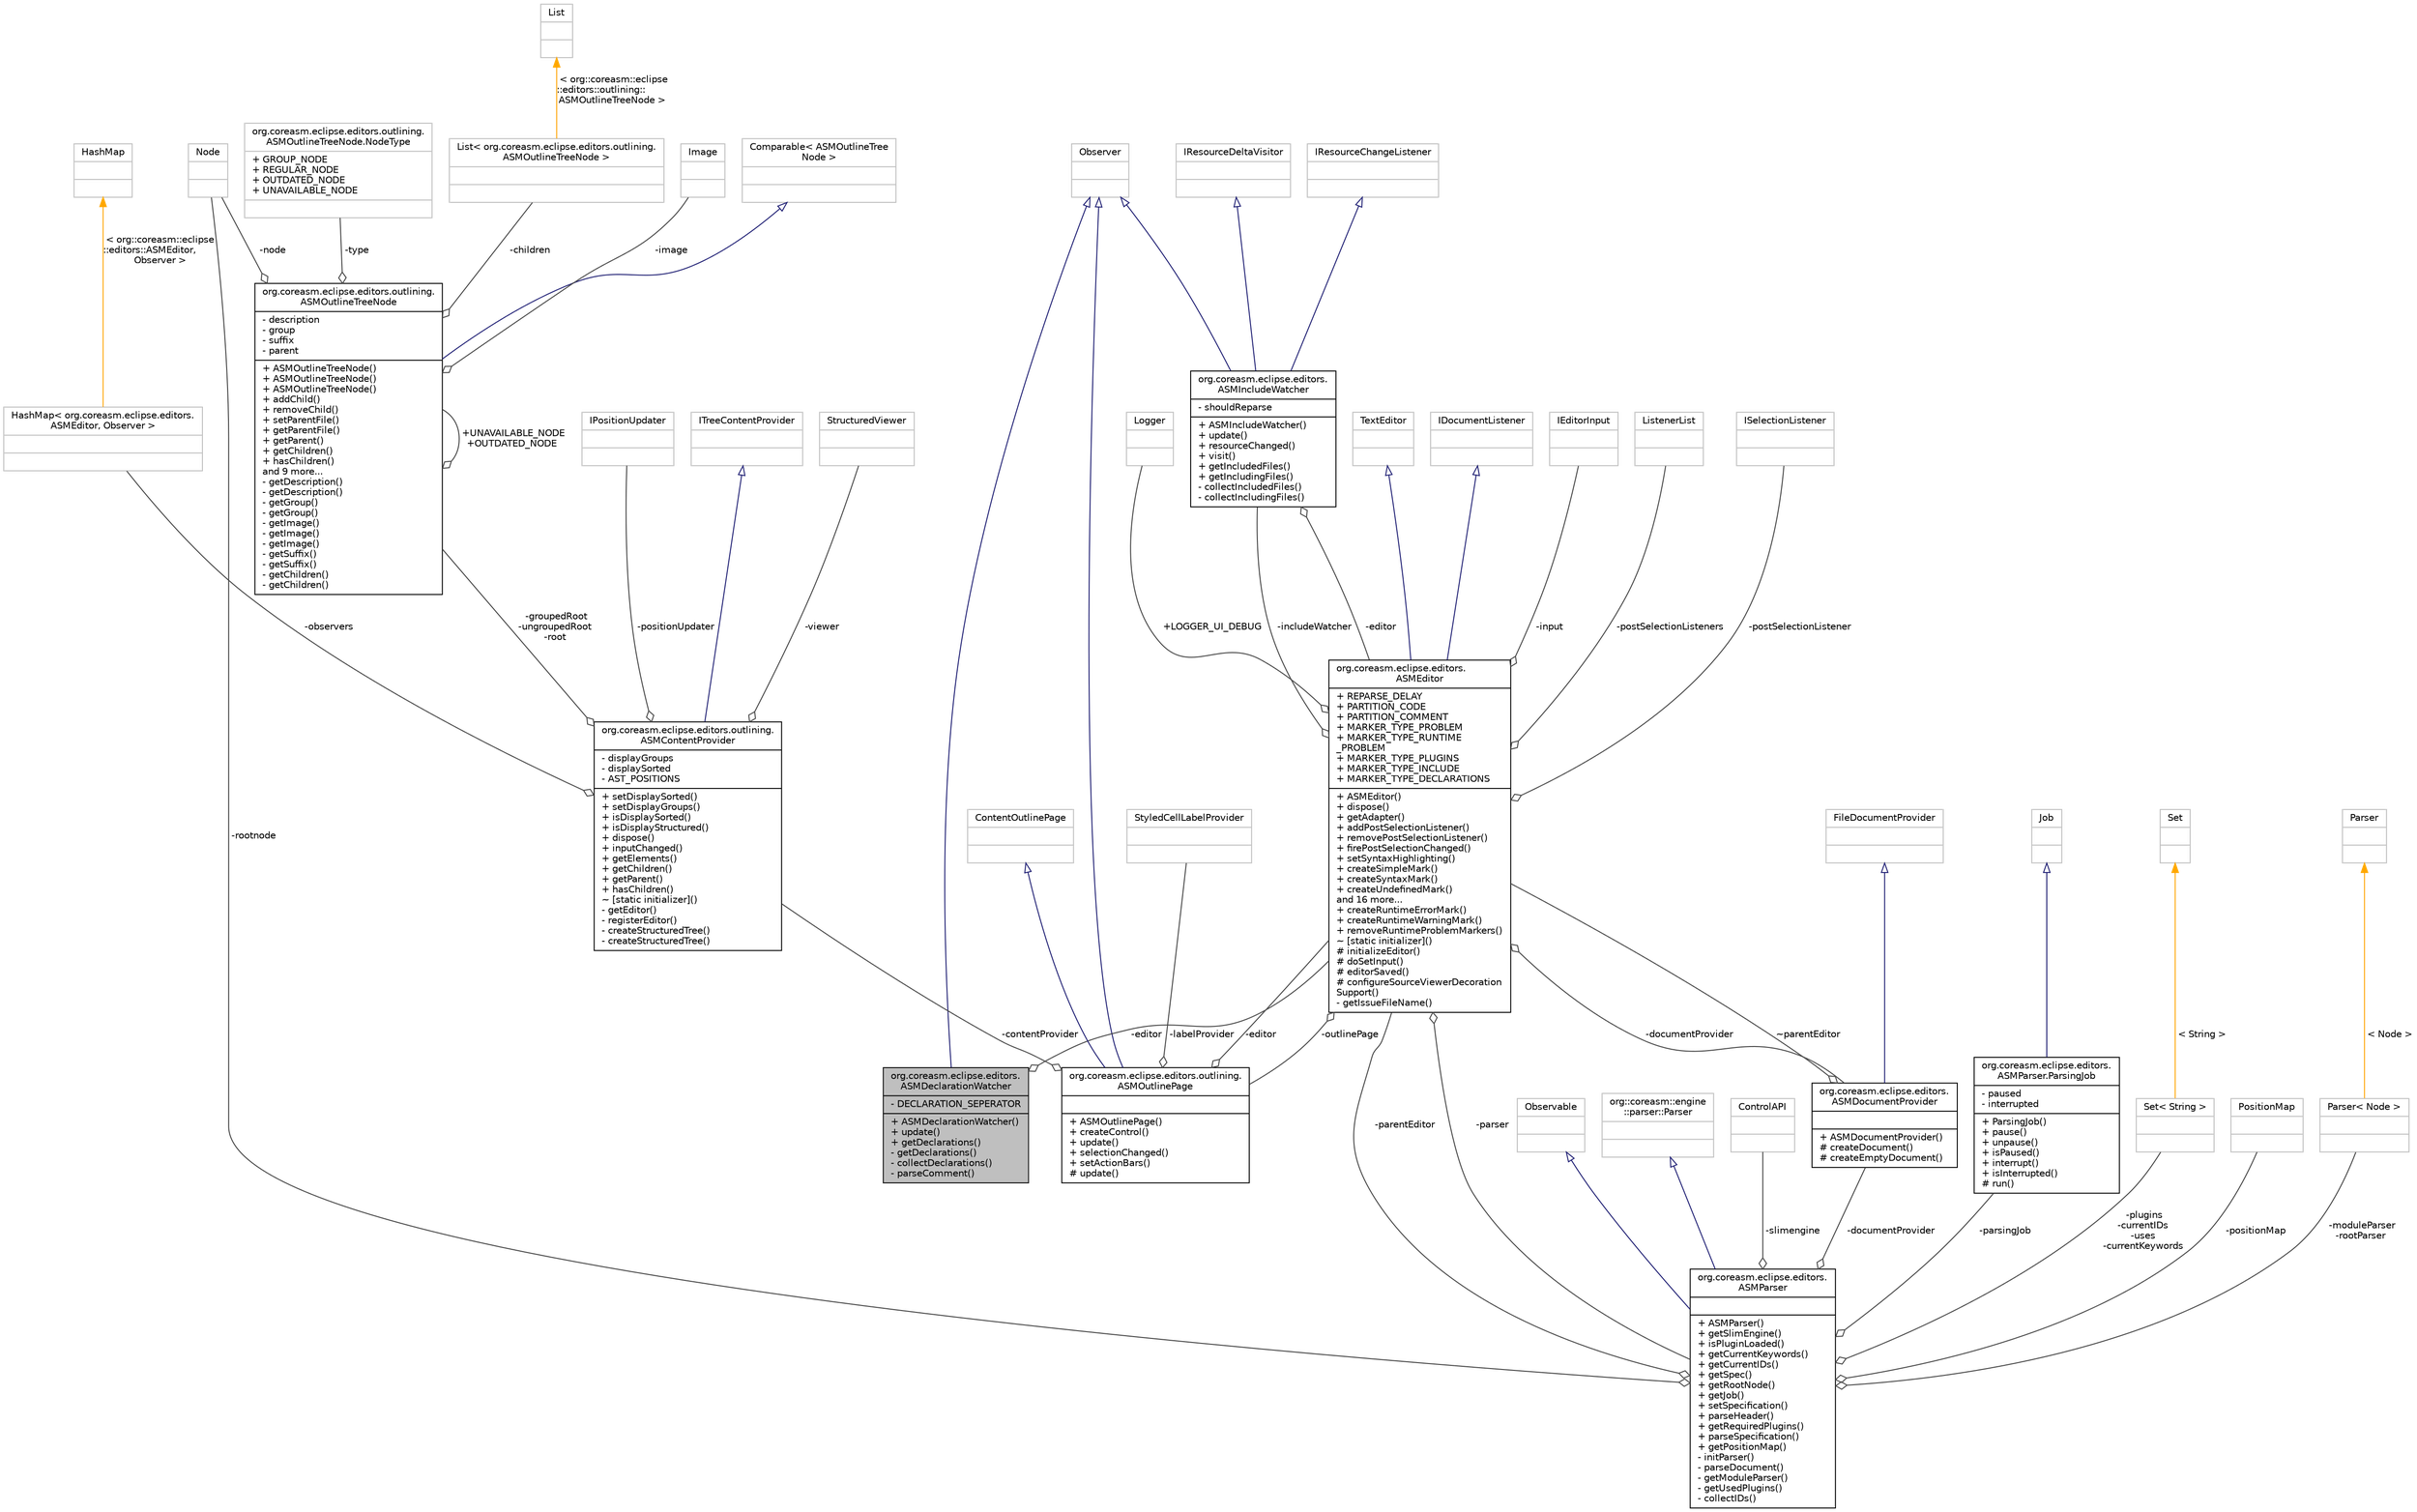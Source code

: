 digraph "org.coreasm.eclipse.editors.ASMDeclarationWatcher"
{
  bgcolor="transparent";
  edge [fontname="Helvetica",fontsize="10",labelfontname="Helvetica",labelfontsize="10"];
  node [fontname="Helvetica",fontsize="10",shape=record];
  Node1 [label="{org.coreasm.eclipse.editors.\lASMDeclarationWatcher\n|- DECLARATION_SEPERATOR\l|+ ASMDeclarationWatcher()\l+ update()\l+ getDeclarations()\l- getDeclarations()\l- collectDeclarations()\l- parseComment()\l}",height=0.2,width=0.4,color="black", fillcolor="grey75", style="filled" fontcolor="black"];
  Node2 -> Node1 [dir="back",color="midnightblue",fontsize="10",style="solid",arrowtail="onormal",fontname="Helvetica"];
  Node2 [label="{Observer\n||}",height=0.2,width=0.4,color="grey75"];
  Node3 -> Node1 [color="grey25",fontsize="10",style="solid",label=" -editor" ,arrowhead="odiamond",fontname="Helvetica"];
  Node3 [label="{org.coreasm.eclipse.editors.\lASMEditor\n|+ REPARSE_DELAY\l+ PARTITION_CODE\l+ PARTITION_COMMENT\l+ MARKER_TYPE_PROBLEM\l+ MARKER_TYPE_RUNTIME\l_PROBLEM\l+ MARKER_TYPE_PLUGINS\l+ MARKER_TYPE_INCLUDE\l+ MARKER_TYPE_DECLARATIONS\l|+ ASMEditor()\l+ dispose()\l+ getAdapter()\l+ addPostSelectionListener()\l+ removePostSelectionListener()\l+ firePostSelectionChanged()\l+ setSyntaxHighlighting()\l+ createSimpleMark()\l+ createSyntaxMark()\l+ createUndefinedMark()\land 16 more...\l+ createRuntimeErrorMark()\l+ createRuntimeWarningMark()\l+ removeRuntimeProblemMarkers()\l~ [static initializer]()\l# initializeEditor()\l# doSetInput()\l# editorSaved()\l# configureSourceViewerDecoration\lSupport()\l- getIssueFileName()\l}",height=0.2,width=0.4,color="black",URL="$classorg_1_1coreasm_1_1eclipse_1_1editors_1_1ASMEditor.html",tooltip="The ASMEditor class is the root class of each CoreASM editor which initiates all other classes of the..."];
  Node4 -> Node3 [dir="back",color="midnightblue",fontsize="10",style="solid",arrowtail="onormal",fontname="Helvetica"];
  Node4 [label="{TextEditor\n||}",height=0.2,width=0.4,color="grey75"];
  Node5 -> Node3 [dir="back",color="midnightblue",fontsize="10",style="solid",arrowtail="onormal",fontname="Helvetica"];
  Node5 [label="{IDocumentListener\n||}",height=0.2,width=0.4,color="grey75"];
  Node6 -> Node3 [color="grey25",fontsize="10",style="solid",label=" -input" ,arrowhead="odiamond",fontname="Helvetica"];
  Node6 [label="{IEditorInput\n||}",height=0.2,width=0.4,color="grey75"];
  Node7 -> Node3 [color="grey25",fontsize="10",style="solid",label=" -postSelectionListeners" ,arrowhead="odiamond",fontname="Helvetica"];
  Node7 [label="{ListenerList\n||}",height=0.2,width=0.4,color="grey75"];
  Node8 -> Node3 [color="grey25",fontsize="10",style="solid",label=" -postSelectionListener" ,arrowhead="odiamond",fontname="Helvetica"];
  Node8 [label="{ISelectionListener\n||}",height=0.2,width=0.4,color="grey75"];
  Node9 -> Node3 [color="grey25",fontsize="10",style="solid",label=" -documentProvider" ,arrowhead="odiamond",fontname="Helvetica"];
  Node9 [label="{org.coreasm.eclipse.editors.\lASMDocumentProvider\n||+ ASMDocumentProvider()\l# createDocument()\l# createEmptyDocument()\l}",height=0.2,width=0.4,color="black",URL="$classorg_1_1coreasm_1_1eclipse_1_1editors_1_1ASMDocumentProvider.html",tooltip="This class is a DocumentProvider for ASMDocuments stored as files. "];
  Node10 -> Node9 [dir="back",color="midnightblue",fontsize="10",style="solid",arrowtail="onormal",fontname="Helvetica"];
  Node10 [label="{FileDocumentProvider\n||}",height=0.2,width=0.4,color="grey75"];
  Node3 -> Node9 [color="grey25",fontsize="10",style="solid",label=" ~parentEditor" ,arrowhead="odiamond",fontname="Helvetica"];
  Node11 -> Node3 [color="grey25",fontsize="10",style="solid",label=" +LOGGER_UI_DEBUG" ,arrowhead="odiamond",fontname="Helvetica"];
  Node11 [label="{Logger\n||}",height=0.2,width=0.4,color="grey75"];
  Node12 -> Node3 [color="grey25",fontsize="10",style="solid",label=" -includeWatcher" ,arrowhead="odiamond",fontname="Helvetica"];
  Node12 [label="{org.coreasm.eclipse.editors.\lASMIncludeWatcher\n|- shouldReparse\l|+ ASMIncludeWatcher()\l+ update()\l+ resourceChanged()\l+ visit()\l+ getIncludedFiles()\l+ getIncludingFiles()\l- collectIncludedFiles()\l- collectIncludingFiles()\l}",height=0.2,width=0.4,color="black",URL="$classorg_1_1coreasm_1_1eclipse_1_1editors_1_1ASMIncludeWatcher.html",tooltip="The IncludeWatcher watches included specifications. "];
  Node2 -> Node12 [dir="back",color="midnightblue",fontsize="10",style="solid",arrowtail="onormal",fontname="Helvetica"];
  Node13 -> Node12 [dir="back",color="midnightblue",fontsize="10",style="solid",arrowtail="onormal",fontname="Helvetica"];
  Node13 [label="{IResourceChangeListener\n||}",height=0.2,width=0.4,color="grey75"];
  Node14 -> Node12 [dir="back",color="midnightblue",fontsize="10",style="solid",arrowtail="onormal",fontname="Helvetica"];
  Node14 [label="{IResourceDeltaVisitor\n||}",height=0.2,width=0.4,color="grey75"];
  Node3 -> Node12 [color="grey25",fontsize="10",style="solid",label=" -editor" ,arrowhead="odiamond",fontname="Helvetica"];
  Node15 -> Node3 [color="grey25",fontsize="10",style="solid",label=" -parser" ,arrowhead="odiamond",fontname="Helvetica"];
  Node15 [label="{org.coreasm.eclipse.editors.\lASMParser\n||+ ASMParser()\l+ getSlimEngine()\l+ isPluginLoaded()\l+ getCurrentKeywords()\l+ getCurrentIDs()\l+ getSpec()\l+ getRootNode()\l+ getJob()\l+ setSpecification()\l+ parseHeader()\l+ getRequiredPlugins()\l+ parseSpecification()\l+ getPositionMap()\l- initParser()\l- parseDocument()\l- getModuleParser()\l- getUsedPlugins()\l- collectIDs()\l}",height=0.2,width=0.4,color="black",URL="$classorg_1_1coreasm_1_1eclipse_1_1editors_1_1ASMParser.html",tooltip="This class organizes the parsing of CoreASM specifications. "];
  Node16 -> Node15 [dir="back",color="midnightblue",fontsize="10",style="solid",arrowtail="onormal",fontname="Helvetica"];
  Node16 [label="{Observable\n||}",height=0.2,width=0.4,color="grey75"];
  Node17 -> Node15 [dir="back",color="midnightblue",fontsize="10",style="solid",arrowtail="onormal",fontname="Helvetica"];
  Node17 [label="{org::coreasm::engine\l::parser::Parser\n||}",height=0.2,width=0.4,color="grey75"];
  Node18 -> Node15 [color="grey25",fontsize="10",style="solid",label=" -slimengine" ,arrowhead="odiamond",fontname="Helvetica"];
  Node18 [label="{ControlAPI\n||}",height=0.2,width=0.4,color="grey75"];
  Node19 -> Node15 [color="grey25",fontsize="10",style="solid",label=" -rootnode" ,arrowhead="odiamond",fontname="Helvetica"];
  Node19 [label="{Node\n||}",height=0.2,width=0.4,color="grey75"];
  Node9 -> Node15 [color="grey25",fontsize="10",style="solid",label=" -documentProvider" ,arrowhead="odiamond",fontname="Helvetica"];
  Node3 -> Node15 [color="grey25",fontsize="10",style="solid",label=" -parentEditor" ,arrowhead="odiamond",fontname="Helvetica"];
  Node20 -> Node15 [color="grey25",fontsize="10",style="solid",label=" -parsingJob" ,arrowhead="odiamond",fontname="Helvetica"];
  Node20 [label="{org.coreasm.eclipse.editors.\lASMParser.ParsingJob\n|- paused\l- interrupted\l|+ ParsingJob()\l+ pause()\l+ unpause()\l+ isPaused()\l+ interrupt()\l+ isInterrupted()\l# run()\l}",height=0.2,width=0.4,color="black",URL="$classorg_1_1coreasm_1_1eclipse_1_1editors_1_1ASMParser_1_1ParsingJob.html",tooltip="This class manages the running of the parser. "];
  Node21 -> Node20 [dir="back",color="midnightblue",fontsize="10",style="solid",arrowtail="onormal",fontname="Helvetica"];
  Node21 [label="{Job\n||}",height=0.2,width=0.4,color="grey75"];
  Node22 -> Node15 [color="grey25",fontsize="10",style="solid",label=" -plugins\n-currentIDs\n-uses\n-currentKeywords" ,arrowhead="odiamond",fontname="Helvetica"];
  Node22 [label="{Set\< String \>\n||}",height=0.2,width=0.4,color="grey75"];
  Node23 -> Node22 [dir="back",color="orange",fontsize="10",style="solid",label=" \< String \>" ,fontname="Helvetica"];
  Node23 [label="{Set\n||}",height=0.2,width=0.4,color="grey75"];
  Node24 -> Node15 [color="grey25",fontsize="10",style="solid",label=" -positionMap" ,arrowhead="odiamond",fontname="Helvetica"];
  Node24 [label="{PositionMap\n||}",height=0.2,width=0.4,color="grey75"];
  Node25 -> Node15 [color="grey25",fontsize="10",style="solid",label=" -moduleParser\n-rootParser" ,arrowhead="odiamond",fontname="Helvetica"];
  Node25 [label="{Parser\< Node \>\n||}",height=0.2,width=0.4,color="grey75"];
  Node26 -> Node25 [dir="back",color="orange",fontsize="10",style="solid",label=" \< Node \>" ,fontname="Helvetica"];
  Node26 [label="{Parser\n||}",height=0.2,width=0.4,color="grey75"];
  Node27 -> Node3 [color="grey25",fontsize="10",style="solid",label=" -outlinePage" ,arrowhead="odiamond",fontname="Helvetica"];
  Node27 [label="{org.coreasm.eclipse.editors.outlining.\lASMOutlinePage\n||+ ASMOutlinePage()\l+ createControl()\l+ update()\l+ selectionChanged()\l+ setActionBars()\l# update()\l}",height=0.2,width=0.4,color="black",URL="$classorg_1_1coreasm_1_1eclipse_1_1editors_1_1outlining_1_1ASMOutlinePage.html"];
  Node28 -> Node27 [dir="back",color="midnightblue",fontsize="10",style="solid",arrowtail="onormal",fontname="Helvetica"];
  Node28 [label="{ContentOutlinePage\n||}",height=0.2,width=0.4,color="grey75"];
  Node2 -> Node27 [dir="back",color="midnightblue",fontsize="10",style="solid",arrowtail="onormal",fontname="Helvetica"];
  Node3 -> Node27 [color="grey25",fontsize="10",style="solid",label=" -editor" ,arrowhead="odiamond",fontname="Helvetica"];
  Node29 -> Node27 [color="grey25",fontsize="10",style="solid",label=" -contentProvider" ,arrowhead="odiamond",fontname="Helvetica"];
  Node29 [label="{org.coreasm.eclipse.editors.outlining.\lASMContentProvider\n|- displayGroups\l- displaySorted\l- AST_POSITIONS\l|+ setDisplaySorted()\l+ setDisplayGroups()\l+ isDisplaySorted()\l+ isDisplayStructured()\l+ dispose()\l+ inputChanged()\l+ getElements()\l+ getChildren()\l+ getParent()\l+ hasChildren()\l~ [static initializer]()\l- getEditor()\l- registerEditor()\l- createStructuredTree()\l- createStructuredTree()\l}",height=0.2,width=0.4,color="black",URL="$classorg_1_1coreasm_1_1eclipse_1_1editors_1_1outlining_1_1ASMContentProvider.html"];
  Node30 -> Node29 [dir="back",color="midnightblue",fontsize="10",style="solid",arrowtail="onormal",fontname="Helvetica"];
  Node30 [label="{ITreeContentProvider\n||}",height=0.2,width=0.4,color="grey75"];
  Node31 -> Node29 [color="grey25",fontsize="10",style="solid",label=" -viewer" ,arrowhead="odiamond",fontname="Helvetica"];
  Node31 [label="{StructuredViewer\n||}",height=0.2,width=0.4,color="grey75"];
  Node32 -> Node29 [color="grey25",fontsize="10",style="solid",label=" -observers" ,arrowhead="odiamond",fontname="Helvetica"];
  Node32 [label="{HashMap\< org.coreasm.eclipse.editors.\lASMEditor, Observer \>\n||}",height=0.2,width=0.4,color="grey75"];
  Node33 -> Node32 [dir="back",color="orange",fontsize="10",style="solid",label=" \< org::coreasm::eclipse\l::editors::ASMEditor,\l Observer \>" ,fontname="Helvetica"];
  Node33 [label="{HashMap\n||}",height=0.2,width=0.4,color="grey75"];
  Node34 -> Node29 [color="grey25",fontsize="10",style="solid",label=" -groupedRoot\n-ungroupedRoot\n-root" ,arrowhead="odiamond",fontname="Helvetica"];
  Node34 [label="{org.coreasm.eclipse.editors.outlining.\lASMOutlineTreeNode\n|- description\l- group\l- suffix\l- parent\l|+ ASMOutlineTreeNode()\l+ ASMOutlineTreeNode()\l+ ASMOutlineTreeNode()\l+ addChild()\l+ removeChild()\l+ setParentFile()\l+ getParentFile()\l+ getParent()\l+ getChildren()\l+ hasChildren()\land 9 more...\l- getDescription()\l- getDescription()\l- getGroup()\l- getGroup()\l- getImage()\l- getImage()\l- getImage()\l- getSuffix()\l- getSuffix()\l- getChildren()\l- getChildren()\l}",height=0.2,width=0.4,color="black",URL="$classorg_1_1coreasm_1_1eclipse_1_1editors_1_1outlining_1_1ASMOutlineTreeNode.html"];
  Node35 -> Node34 [dir="back",color="midnightblue",fontsize="10",style="solid",arrowtail="onormal",fontname="Helvetica"];
  Node35 [label="{Comparable\< ASMOutlineTree\lNode \>\n||}",height=0.2,width=0.4,color="grey75"];
  Node36 -> Node34 [color="grey25",fontsize="10",style="solid",label=" -type" ,arrowhead="odiamond",fontname="Helvetica"];
  Node36 [label="{org.coreasm.eclipse.editors.outlining.\lASMOutlineTreeNode.NodeType\n|+ GROUP_NODE\l+ REGULAR_NODE\l+ OUTDATED_NODE\l+ UNAVAILABLE_NODE\l|}",height=0.2,width=0.4,color="grey75"];
  Node19 -> Node34 [color="grey25",fontsize="10",style="solid",label=" -node" ,arrowhead="odiamond",fontname="Helvetica"];
  Node34 -> Node34 [color="grey25",fontsize="10",style="solid",label=" +UNAVAILABLE_NODE\n+OUTDATED_NODE" ,arrowhead="odiamond",fontname="Helvetica"];
  Node37 -> Node34 [color="grey25",fontsize="10",style="solid",label=" -children" ,arrowhead="odiamond",fontname="Helvetica"];
  Node37 [label="{List\< org.coreasm.eclipse.editors.outlining.\lASMOutlineTreeNode \>\n||}",height=0.2,width=0.4,color="grey75"];
  Node38 -> Node37 [dir="back",color="orange",fontsize="10",style="solid",label=" \< org::coreasm::eclipse\l::editors::outlining::\lASMOutlineTreeNode \>" ,fontname="Helvetica"];
  Node38 [label="{List\n||}",height=0.2,width=0.4,color="grey75"];
  Node39 -> Node34 [color="grey25",fontsize="10",style="solid",label=" -image" ,arrowhead="odiamond",fontname="Helvetica"];
  Node39 [label="{Image\n||}",height=0.2,width=0.4,color="grey75"];
  Node40 -> Node29 [color="grey25",fontsize="10",style="solid",label=" -positionUpdater" ,arrowhead="odiamond",fontname="Helvetica"];
  Node40 [label="{IPositionUpdater\n||}",height=0.2,width=0.4,color="grey75"];
  Node41 -> Node27 [color="grey25",fontsize="10",style="solid",label=" -labelProvider" ,arrowhead="odiamond",fontname="Helvetica"];
  Node41 [label="{StyledCellLabelProvider\n||}",height=0.2,width=0.4,color="grey75"];
}
